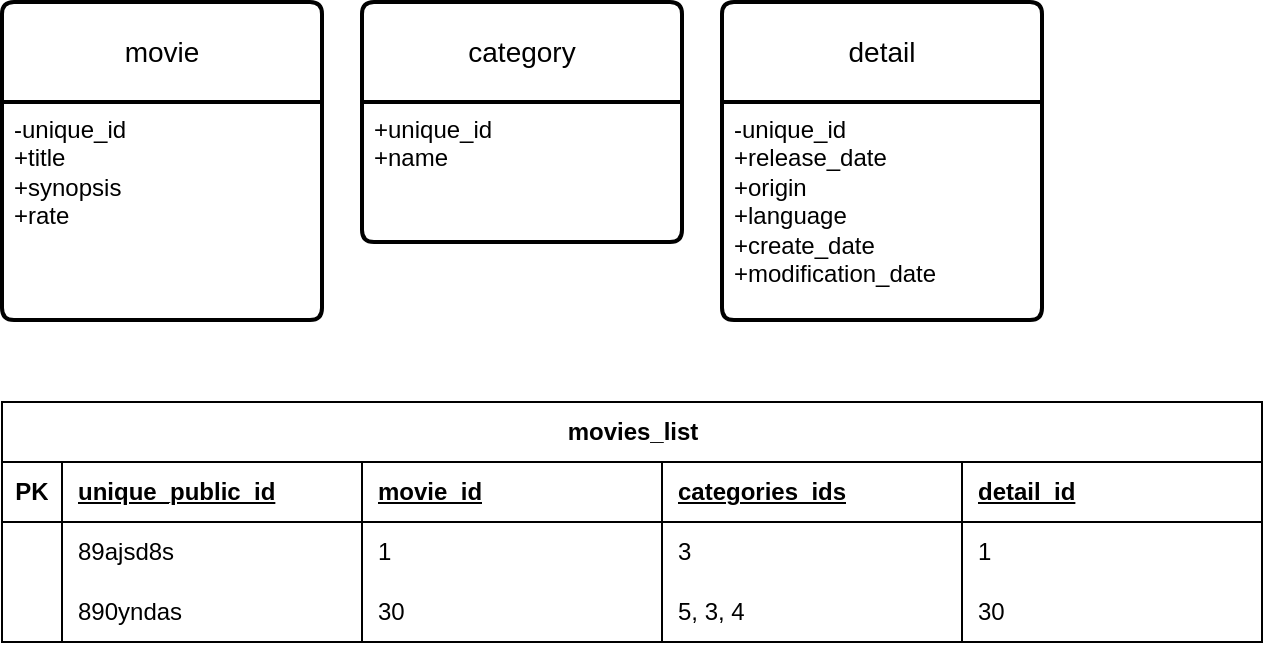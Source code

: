 <mxfile version="23.0.2" type="device">
  <diagram name="Page-1" id="xVZYIzdE0PgL39nJ_XMh">
    <mxGraphModel dx="776" dy="1204" grid="1" gridSize="10" guides="1" tooltips="1" connect="1" arrows="1" fold="1" page="1" pageScale="1" pageWidth="850" pageHeight="1100" math="0" shadow="0">
      <root>
        <mxCell id="0" />
        <mxCell id="1" parent="0" />
        <mxCell id="Leb5FjgCmEvb_Lq6FhGN-1" value="" style="group" vertex="1" connectable="0" parent="1">
          <mxGeometry x="40" y="40" width="630" height="320" as="geometry" />
        </mxCell>
        <mxCell id="Xsh8FOBN77qZL_Iael6g-1" value="movie" style="swimlane;childLayout=stackLayout;horizontal=1;startSize=50;horizontalStack=0;rounded=1;fontSize=14;fontStyle=0;strokeWidth=2;resizeParent=0;resizeLast=1;shadow=0;dashed=0;align=center;arcSize=4;whiteSpace=wrap;html=1;" parent="Leb5FjgCmEvb_Lq6FhGN-1" vertex="1">
          <mxGeometry width="160" height="159" as="geometry" />
        </mxCell>
        <mxCell id="Xsh8FOBN77qZL_Iael6g-2" value="-unique_id&lt;br&gt;+title&lt;br&gt;+synopsis&lt;br&gt;+rate" style="align=left;strokeColor=none;fillColor=none;spacingLeft=4;fontSize=12;verticalAlign=top;resizable=0;rotatable=0;part=1;html=1;" parent="Xsh8FOBN77qZL_Iael6g-1" vertex="1">
          <mxGeometry y="50" width="160" height="109" as="geometry" />
        </mxCell>
        <mxCell id="Xsh8FOBN77qZL_Iael6g-3" value="category" style="swimlane;childLayout=stackLayout;horizontal=1;startSize=50;horizontalStack=0;rounded=1;fontSize=14;fontStyle=0;strokeWidth=2;resizeParent=0;resizeLast=1;shadow=0;dashed=0;align=center;arcSize=4;whiteSpace=wrap;html=1;" parent="Leb5FjgCmEvb_Lq6FhGN-1" vertex="1">
          <mxGeometry x="180" width="160" height="120" as="geometry" />
        </mxCell>
        <mxCell id="Xsh8FOBN77qZL_Iael6g-4" value="+unique_id&lt;br&gt;+name" style="align=left;strokeColor=none;fillColor=none;spacingLeft=4;fontSize=12;verticalAlign=top;resizable=0;rotatable=0;part=1;html=1;" parent="Xsh8FOBN77qZL_Iael6g-3" vertex="1">
          <mxGeometry y="50" width="160" height="70" as="geometry" />
        </mxCell>
        <mxCell id="Xsh8FOBN77qZL_Iael6g-5" value="detail" style="swimlane;childLayout=stackLayout;horizontal=1;startSize=50;horizontalStack=0;rounded=1;fontSize=14;fontStyle=0;strokeWidth=2;resizeParent=0;resizeLast=1;shadow=0;dashed=0;align=center;arcSize=4;whiteSpace=wrap;html=1;" parent="Leb5FjgCmEvb_Lq6FhGN-1" vertex="1">
          <mxGeometry x="360" width="160" height="159" as="geometry" />
        </mxCell>
        <mxCell id="Xsh8FOBN77qZL_Iael6g-6" value="-unique_id&lt;br&gt;+release_date&lt;br&gt;+origin&lt;br&gt;+language&lt;br&gt;+create_date&lt;br&gt;+modification_date" style="align=left;strokeColor=none;fillColor=none;spacingLeft=4;fontSize=12;verticalAlign=top;resizable=0;rotatable=0;part=1;html=1;" parent="Xsh8FOBN77qZL_Iael6g-5" vertex="1">
          <mxGeometry y="50" width="160" height="109" as="geometry" />
        </mxCell>
        <mxCell id="Xsh8FOBN77qZL_Iael6g-13" value="movies_list" style="shape=table;startSize=30;container=1;collapsible=1;childLayout=tableLayout;fixedRows=1;rowLines=0;fontStyle=1;align=center;resizeLast=1;html=1;" parent="Leb5FjgCmEvb_Lq6FhGN-1" vertex="1">
          <mxGeometry y="200" width="630" height="120" as="geometry" />
        </mxCell>
        <mxCell id="Xsh8FOBN77qZL_Iael6g-14" value="" style="shape=tableRow;horizontal=0;startSize=0;swimlaneHead=0;swimlaneBody=0;fillColor=none;collapsible=0;dropTarget=0;points=[[0,0.5],[1,0.5]];portConstraint=eastwest;top=0;left=0;right=0;bottom=1;" parent="Xsh8FOBN77qZL_Iael6g-13" vertex="1">
          <mxGeometry y="30" width="630" height="30" as="geometry" />
        </mxCell>
        <mxCell id="Xsh8FOBN77qZL_Iael6g-15" value="PK" style="shape=partialRectangle;connectable=0;fillColor=none;top=0;left=0;bottom=0;right=0;fontStyle=1;overflow=hidden;whiteSpace=wrap;html=1;" parent="Xsh8FOBN77qZL_Iael6g-14" vertex="1">
          <mxGeometry width="30" height="30" as="geometry">
            <mxRectangle width="30" height="30" as="alternateBounds" />
          </mxGeometry>
        </mxCell>
        <mxCell id="Xsh8FOBN77qZL_Iael6g-16" value="unique_public_id" style="shape=partialRectangle;connectable=0;fillColor=none;top=0;left=0;bottom=0;right=0;align=left;spacingLeft=6;fontStyle=5;overflow=hidden;whiteSpace=wrap;html=1;" parent="Xsh8FOBN77qZL_Iael6g-14" vertex="1">
          <mxGeometry x="30" width="150" height="30" as="geometry">
            <mxRectangle width="150" height="30" as="alternateBounds" />
          </mxGeometry>
        </mxCell>
        <mxCell id="Xsh8FOBN77qZL_Iael6g-26" value="movie_id" style="shape=partialRectangle;connectable=0;fillColor=none;top=0;left=0;bottom=0;right=0;align=left;spacingLeft=6;fontStyle=5;overflow=hidden;whiteSpace=wrap;html=1;" parent="Xsh8FOBN77qZL_Iael6g-14" vertex="1">
          <mxGeometry x="180" width="150" height="30" as="geometry">
            <mxRectangle width="150" height="30" as="alternateBounds" />
          </mxGeometry>
        </mxCell>
        <mxCell id="Xsh8FOBN77qZL_Iael6g-42" value="categories_ids" style="shape=partialRectangle;connectable=0;fillColor=none;top=0;left=0;bottom=0;right=0;align=left;spacingLeft=6;fontStyle=5;overflow=hidden;whiteSpace=wrap;html=1;" parent="Xsh8FOBN77qZL_Iael6g-14" vertex="1">
          <mxGeometry x="330" width="150" height="30" as="geometry">
            <mxRectangle width="150" height="30" as="alternateBounds" />
          </mxGeometry>
        </mxCell>
        <mxCell id="Xsh8FOBN77qZL_Iael6g-45" value="detail_id" style="shape=partialRectangle;connectable=0;fillColor=none;top=0;left=0;bottom=0;right=0;align=left;spacingLeft=6;fontStyle=5;overflow=hidden;whiteSpace=wrap;html=1;" parent="Xsh8FOBN77qZL_Iael6g-14" vertex="1">
          <mxGeometry x="480" width="150" height="30" as="geometry">
            <mxRectangle width="150" height="30" as="alternateBounds" />
          </mxGeometry>
        </mxCell>
        <mxCell id="Xsh8FOBN77qZL_Iael6g-17" value="" style="shape=tableRow;horizontal=0;startSize=0;swimlaneHead=0;swimlaneBody=0;fillColor=none;collapsible=0;dropTarget=0;points=[[0,0.5],[1,0.5]];portConstraint=eastwest;top=0;left=0;right=0;bottom=0;" parent="Xsh8FOBN77qZL_Iael6g-13" vertex="1">
          <mxGeometry y="60" width="630" height="30" as="geometry" />
        </mxCell>
        <mxCell id="Xsh8FOBN77qZL_Iael6g-18" value="" style="shape=partialRectangle;connectable=0;fillColor=none;top=0;left=0;bottom=0;right=0;editable=1;overflow=hidden;whiteSpace=wrap;html=1;" parent="Xsh8FOBN77qZL_Iael6g-17" vertex="1">
          <mxGeometry width="30" height="30" as="geometry">
            <mxRectangle width="30" height="30" as="alternateBounds" />
          </mxGeometry>
        </mxCell>
        <mxCell id="Xsh8FOBN77qZL_Iael6g-19" value="89ajsd8s" style="shape=partialRectangle;connectable=0;fillColor=none;top=0;left=0;bottom=0;right=0;align=left;spacingLeft=6;overflow=hidden;whiteSpace=wrap;html=1;" parent="Xsh8FOBN77qZL_Iael6g-17" vertex="1">
          <mxGeometry x="30" width="150" height="30" as="geometry">
            <mxRectangle width="150" height="30" as="alternateBounds" />
          </mxGeometry>
        </mxCell>
        <mxCell id="Xsh8FOBN77qZL_Iael6g-27" value="1" style="shape=partialRectangle;connectable=0;fillColor=none;top=0;left=0;bottom=0;right=0;align=left;spacingLeft=6;overflow=hidden;whiteSpace=wrap;html=1;" parent="Xsh8FOBN77qZL_Iael6g-17" vertex="1">
          <mxGeometry x="180" width="150" height="30" as="geometry">
            <mxRectangle width="150" height="30" as="alternateBounds" />
          </mxGeometry>
        </mxCell>
        <mxCell id="Xsh8FOBN77qZL_Iael6g-43" value="3" style="shape=partialRectangle;connectable=0;fillColor=none;top=0;left=0;bottom=0;right=0;align=left;spacingLeft=6;overflow=hidden;whiteSpace=wrap;html=1;" parent="Xsh8FOBN77qZL_Iael6g-17" vertex="1">
          <mxGeometry x="330" width="150" height="30" as="geometry">
            <mxRectangle width="150" height="30" as="alternateBounds" />
          </mxGeometry>
        </mxCell>
        <mxCell id="Xsh8FOBN77qZL_Iael6g-46" value="1" style="shape=partialRectangle;connectable=0;fillColor=none;top=0;left=0;bottom=0;right=0;align=left;spacingLeft=6;overflow=hidden;whiteSpace=wrap;html=1;" parent="Xsh8FOBN77qZL_Iael6g-17" vertex="1">
          <mxGeometry x="480" width="150" height="30" as="geometry">
            <mxRectangle width="150" height="30" as="alternateBounds" />
          </mxGeometry>
        </mxCell>
        <mxCell id="Xsh8FOBN77qZL_Iael6g-20" value="" style="shape=tableRow;horizontal=0;startSize=0;swimlaneHead=0;swimlaneBody=0;fillColor=none;collapsible=0;dropTarget=0;points=[[0,0.5],[1,0.5]];portConstraint=eastwest;top=0;left=0;right=0;bottom=0;" parent="Xsh8FOBN77qZL_Iael6g-13" vertex="1">
          <mxGeometry y="90" width="630" height="30" as="geometry" />
        </mxCell>
        <mxCell id="Xsh8FOBN77qZL_Iael6g-21" value="" style="shape=partialRectangle;connectable=0;fillColor=none;top=0;left=0;bottom=0;right=0;editable=1;overflow=hidden;whiteSpace=wrap;html=1;" parent="Xsh8FOBN77qZL_Iael6g-20" vertex="1">
          <mxGeometry width="30" height="30" as="geometry">
            <mxRectangle width="30" height="30" as="alternateBounds" />
          </mxGeometry>
        </mxCell>
        <mxCell id="Xsh8FOBN77qZL_Iael6g-22" value="890yndas" style="shape=partialRectangle;connectable=0;fillColor=none;top=0;left=0;bottom=0;right=0;align=left;spacingLeft=6;overflow=hidden;whiteSpace=wrap;html=1;" parent="Xsh8FOBN77qZL_Iael6g-20" vertex="1">
          <mxGeometry x="30" width="150" height="30" as="geometry">
            <mxRectangle width="150" height="30" as="alternateBounds" />
          </mxGeometry>
        </mxCell>
        <mxCell id="Xsh8FOBN77qZL_Iael6g-28" value="30" style="shape=partialRectangle;connectable=0;fillColor=none;top=0;left=0;bottom=0;right=0;align=left;spacingLeft=6;overflow=hidden;whiteSpace=wrap;html=1;" parent="Xsh8FOBN77qZL_Iael6g-20" vertex="1">
          <mxGeometry x="180" width="150" height="30" as="geometry">
            <mxRectangle width="150" height="30" as="alternateBounds" />
          </mxGeometry>
        </mxCell>
        <mxCell id="Xsh8FOBN77qZL_Iael6g-44" value="5, 3, 4" style="shape=partialRectangle;connectable=0;fillColor=none;top=0;left=0;bottom=0;right=0;align=left;spacingLeft=6;overflow=hidden;whiteSpace=wrap;html=1;" parent="Xsh8FOBN77qZL_Iael6g-20" vertex="1">
          <mxGeometry x="330" width="150" height="30" as="geometry">
            <mxRectangle width="150" height="30" as="alternateBounds" />
          </mxGeometry>
        </mxCell>
        <mxCell id="Xsh8FOBN77qZL_Iael6g-47" value="30" style="shape=partialRectangle;connectable=0;fillColor=none;top=0;left=0;bottom=0;right=0;align=left;spacingLeft=6;overflow=hidden;whiteSpace=wrap;html=1;" parent="Xsh8FOBN77qZL_Iael6g-20" vertex="1">
          <mxGeometry x="480" width="150" height="30" as="geometry">
            <mxRectangle width="150" height="30" as="alternateBounds" />
          </mxGeometry>
        </mxCell>
      </root>
    </mxGraphModel>
  </diagram>
</mxfile>
